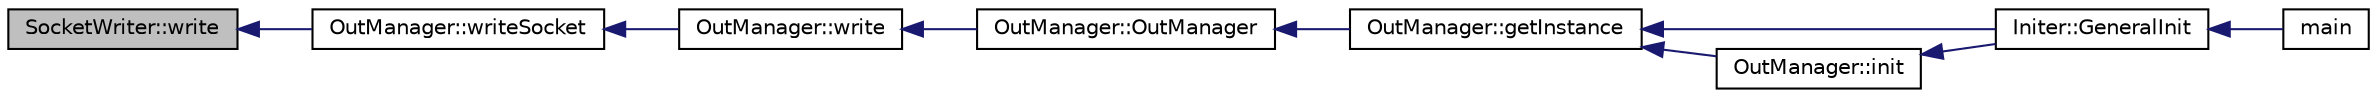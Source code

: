 digraph "SocketWriter::write"
{
  edge [fontname="Helvetica",fontsize="10",labelfontname="Helvetica",labelfontsize="10"];
  node [fontname="Helvetica",fontsize="10",shape=record];
  rankdir="LR";
  Node25 [label="SocketWriter::write",height=0.2,width=0.4,color="black", fillcolor="grey75", style="filled", fontcolor="black"];
  Node25 -> Node26 [dir="back",color="midnightblue",fontsize="10",style="solid",fontname="Helvetica"];
  Node26 [label="OutManager::writeSocket",height=0.2,width=0.4,color="black", fillcolor="white", style="filled",URL="$class_out_manager.html#a754a7835198dacb9a0dffcc772cdd454"];
  Node26 -> Node27 [dir="back",color="midnightblue",fontsize="10",style="solid",fontname="Helvetica"];
  Node27 [label="OutManager::write",height=0.2,width=0.4,color="black", fillcolor="white", style="filled",URL="$class_out_manager.html#a04f085f9812ba6d105a8d13344f1ba8f"];
  Node27 -> Node28 [dir="back",color="midnightblue",fontsize="10",style="solid",fontname="Helvetica"];
  Node28 [label="OutManager::OutManager",height=0.2,width=0.4,color="black", fillcolor="white", style="filled",URL="$class_out_manager.html#ab33060397abec259ec6579469aef1c8e"];
  Node28 -> Node29 [dir="back",color="midnightblue",fontsize="10",style="solid",fontname="Helvetica"];
  Node29 [label="OutManager::getInstance",height=0.2,width=0.4,color="black", fillcolor="white", style="filled",URL="$class_out_manager.html#a25e2f6c90af51feae79e8233d9e746cd"];
  Node29 -> Node30 [dir="back",color="midnightblue",fontsize="10",style="solid",fontname="Helvetica"];
  Node30 [label="Initer::GeneralInit",height=0.2,width=0.4,color="black", fillcolor="white", style="filled",URL="$class_initer.html#a088e4b7a4395c32a5bbe932c3db35054"];
  Node30 -> Node31 [dir="back",color="midnightblue",fontsize="10",style="solid",fontname="Helvetica"];
  Node31 [label="main",height=0.2,width=0.4,color="black", fillcolor="white", style="filled",URL="$main_8cpp.html#a0ddf1224851353fc92bfbff6f499fa97",tooltip="main "];
  Node29 -> Node32 [dir="back",color="midnightblue",fontsize="10",style="solid",fontname="Helvetica"];
  Node32 [label="OutManager::init",height=0.2,width=0.4,color="black", fillcolor="white", style="filled",URL="$class_out_manager.html#ab7c61a46bbb2cf29731a408ab5eb2b83"];
  Node32 -> Node30 [dir="back",color="midnightblue",fontsize="10",style="solid",fontname="Helvetica"];
}
